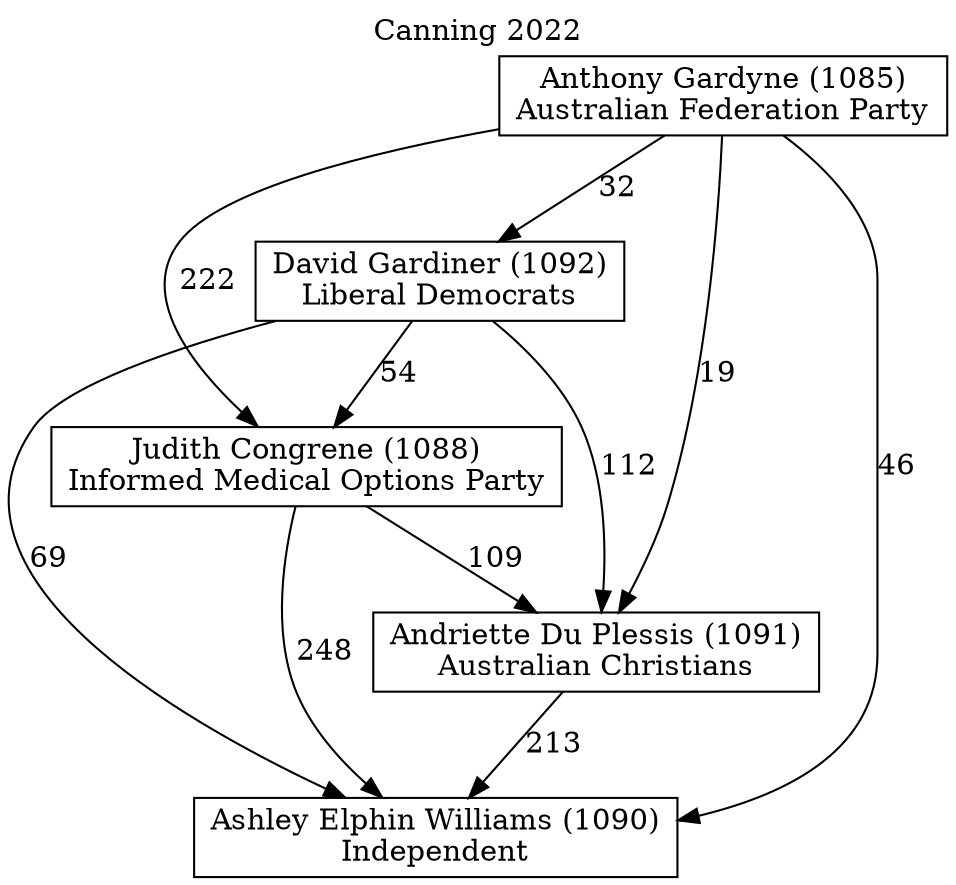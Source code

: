 // House preference flow
digraph "Ashley Elphin Williams (1090)_Canning_2022" {
	graph [label="Canning 2022" labelloc=t mclimit=10]
	node [shape=box]
	"Andriette Du Plessis (1091)" [label="Andriette Du Plessis (1091)
Australian Christians"]
	"Anthony Gardyne (1085)" [label="Anthony Gardyne (1085)
Australian Federation Party"]
	"Ashley Elphin Williams (1090)" [label="Ashley Elphin Williams (1090)
Independent"]
	"David Gardiner (1092)" [label="David Gardiner (1092)
Liberal Democrats"]
	"Judith Congrene (1088)" [label="Judith Congrene (1088)
Informed Medical Options Party"]
	"Andriette Du Plessis (1091)" -> "Ashley Elphin Williams (1090)" [label=213]
	"Anthony Gardyne (1085)" -> "Andriette Du Plessis (1091)" [label=19]
	"Anthony Gardyne (1085)" -> "Ashley Elphin Williams (1090)" [label=46]
	"Anthony Gardyne (1085)" -> "David Gardiner (1092)" [label=32]
	"Anthony Gardyne (1085)" -> "Judith Congrene (1088)" [label=222]
	"David Gardiner (1092)" -> "Andriette Du Plessis (1091)" [label=112]
	"David Gardiner (1092)" -> "Ashley Elphin Williams (1090)" [label=69]
	"David Gardiner (1092)" -> "Judith Congrene (1088)" [label=54]
	"Judith Congrene (1088)" -> "Andriette Du Plessis (1091)" [label=109]
	"Judith Congrene (1088)" -> "Ashley Elphin Williams (1090)" [label=248]
}
